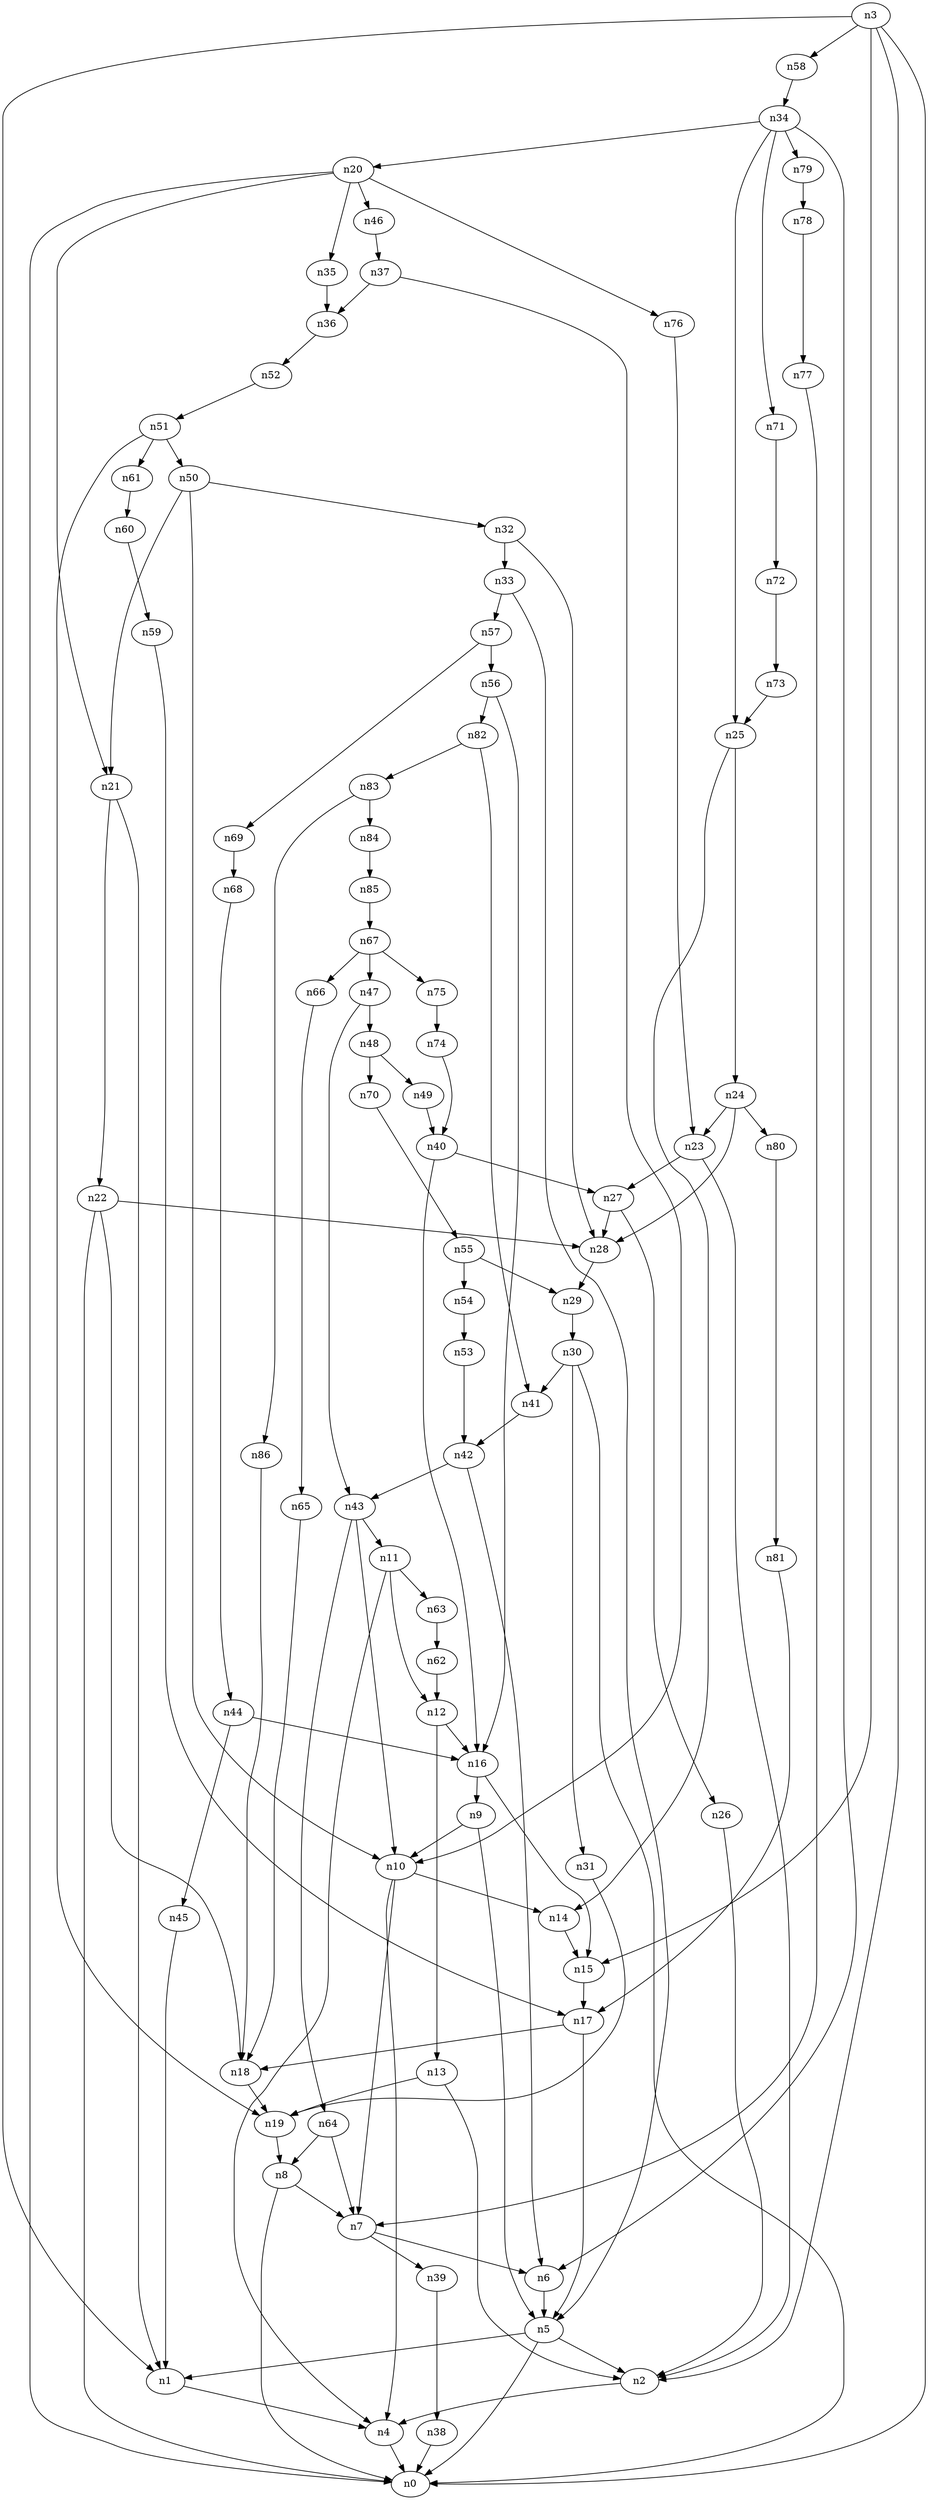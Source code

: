 digraph G {
	n1 -> n4	 [_graphml_id=e4];
	n2 -> n4	 [_graphml_id=e7];
	n3 -> n0	 [_graphml_id=e0];
	n3 -> n1	 [_graphml_id=e3];
	n3 -> n2	 [_graphml_id=e6];
	n3 -> n15	 [_graphml_id=e22];
	n3 -> n58	 [_graphml_id=e94];
	n4 -> n0	 [_graphml_id=e1];
	n5 -> n0	 [_graphml_id=e2];
	n5 -> n1	 [_graphml_id=e5];
	n5 -> n2	 [_graphml_id=e8];
	n6 -> n5	 [_graphml_id=e9];
	n7 -> n6	 [_graphml_id=e10];
	n7 -> n39	 [_graphml_id=e63];
	n8 -> n0	 [_graphml_id=e12];
	n8 -> n7	 [_graphml_id=e11];
	n9 -> n5	 [_graphml_id=e13];
	n9 -> n10	 [_graphml_id=e14];
	n10 -> n4	 [_graphml_id=e15];
	n10 -> n7	 [_graphml_id=e25];
	n10 -> n14	 [_graphml_id=e20];
	n11 -> n4	 [_graphml_id=e16];
	n11 -> n12	 [_graphml_id=e17];
	n11 -> n63	 [_graphml_id=e103];
	n12 -> n13	 [_graphml_id=e18];
	n12 -> n16	 [_graphml_id=e24];
	n13 -> n2	 [_graphml_id=e19];
	n13 -> n19	 [_graphml_id=e29];
	n14 -> n15	 [_graphml_id=e21];
	n15 -> n17	 [_graphml_id=e26];
	n16 -> n9	 [_graphml_id=e45];
	n16 -> n15	 [_graphml_id=e23];
	n17 -> n5	 [_graphml_id=e35];
	n17 -> n18	 [_graphml_id=e27];
	n18 -> n19	 [_graphml_id=e28];
	n19 -> n8	 [_graphml_id=e56];
	n20 -> n0	 [_graphml_id=e30];
	n20 -> n21	 [_graphml_id=e31];
	n20 -> n35	 [_graphml_id=e57];
	n20 -> n46	 [_graphml_id=e75];
	n20 -> n76	 [_graphml_id=e125];
	n21 -> n1	 [_graphml_id=e32];
	n21 -> n22	 [_graphml_id=e33];
	n22 -> n0	 [_graphml_id=e34];
	n22 -> n18	 [_graphml_id=e76];
	n22 -> n28	 [_graphml_id=e96];
	n23 -> n2	 [_graphml_id=e36];
	n23 -> n27	 [_graphml_id=e42];
	n24 -> n23	 [_graphml_id=e37];
	n24 -> n28	 [_graphml_id=e44];
	n24 -> n80	 [_graphml_id=e131];
	n25 -> n14	 [_graphml_id=e39];
	n25 -> n24	 [_graphml_id=e38];
	n26 -> n2	 [_graphml_id=e40];
	n27 -> n26	 [_graphml_id=e41];
	n27 -> n28	 [_graphml_id=e43];
	n28 -> n29	 [_graphml_id=e46];
	n29 -> n30	 [_graphml_id=e47];
	n30 -> n0	 [_graphml_id=e66];
	n30 -> n31	 [_graphml_id=e48];
	n30 -> n41	 [_graphml_id=e67];
	n31 -> n19	 [_graphml_id=e49];
	n32 -> n28	 [_graphml_id=e50];
	n32 -> n33	 [_graphml_id=e51];
	n33 -> n5	 [_graphml_id=e52];
	n33 -> n57	 [_graphml_id=e93];
	n34 -> n6	 [_graphml_id=e54];
	n34 -> n20	 [_graphml_id=e55];
	n34 -> n25	 [_graphml_id=e53];
	n34 -> n71	 [_graphml_id=e117];
	n34 -> n79	 [_graphml_id=e130];
	n35 -> n36	 [_graphml_id=e58];
	n36 -> n52	 [_graphml_id=e85];
	n37 -> n10	 [_graphml_id=e60];
	n37 -> n36	 [_graphml_id=e59];
	n38 -> n0	 [_graphml_id=e61];
	n39 -> n38	 [_graphml_id=e62];
	n40 -> n16	 [_graphml_id=e65];
	n40 -> n27	 [_graphml_id=e64];
	n41 -> n42	 [_graphml_id=e68];
	n42 -> n6	 [_graphml_id=e106];
	n42 -> n43	 [_graphml_id=e69];
	n43 -> n10	 [_graphml_id=e70];
	n43 -> n11	 [_graphml_id=e116];
	n43 -> n64	 [_graphml_id=e104];
	n44 -> n16	 [_graphml_id=e71];
	n44 -> n45	 [_graphml_id=e72];
	n45 -> n1	 [_graphml_id=e73];
	n46 -> n37	 [_graphml_id=e74];
	n47 -> n43	 [_graphml_id=e77];
	n47 -> n48	 [_graphml_id=e78];
	n48 -> n49	 [_graphml_id=e79];
	n48 -> n70	 [_graphml_id=e115];
	n49 -> n40	 [_graphml_id=e80];
	n50 -> n10	 [_graphml_id=e81];
	n50 -> n21	 [_graphml_id=e86];
	n50 -> n32	 [_graphml_id=e126];
	n51 -> n19	 [_graphml_id=e83];
	n51 -> n50	 [_graphml_id=e82];
	n51 -> n61	 [_graphml_id=e100];
	n52 -> n51	 [_graphml_id=e84];
	n53 -> n42	 [_graphml_id=e87];
	n54 -> n53	 [_graphml_id=e88];
	n55 -> n29	 [_graphml_id=e90];
	n55 -> n54	 [_graphml_id=e89];
	n56 -> n16	 [_graphml_id=e91];
	n56 -> n82	 [_graphml_id=e135];
	n57 -> n56	 [_graphml_id=e92];
	n57 -> n69	 [_graphml_id=e113];
	n58 -> n34	 [_graphml_id=e95];
	n59 -> n17	 [_graphml_id=e97];
	n60 -> n59	 [_graphml_id=e98];
	n61 -> n60	 [_graphml_id=e99];
	n62 -> n12	 [_graphml_id=e101];
	n63 -> n62	 [_graphml_id=e102];
	n64 -> n7	 [_graphml_id=e136];
	n64 -> n8	 [_graphml_id=e105];
	n65 -> n18	 [_graphml_id=e107];
	n66 -> n65	 [_graphml_id=e108];
	n67 -> n47	 [_graphml_id=e110];
	n67 -> n66	 [_graphml_id=e109];
	n67 -> n75	 [_graphml_id=e123];
	n68 -> n44	 [_graphml_id=e111];
	n69 -> n68	 [_graphml_id=e112];
	n70 -> n55	 [_graphml_id=e114];
	n71 -> n72	 [_graphml_id=e118];
	n72 -> n73	 [_graphml_id=e119];
	n73 -> n25	 [_graphml_id=e120];
	n74 -> n40	 [_graphml_id=e121];
	n75 -> n74	 [_graphml_id=e122];
	n76 -> n23	 [_graphml_id=e124];
	n77 -> n7	 [_graphml_id=e127];
	n78 -> n77	 [_graphml_id=e128];
	n79 -> n78	 [_graphml_id=e129];
	n80 -> n81	 [_graphml_id=e132];
	n81 -> n17	 [_graphml_id=e133];
	n82 -> n41	 [_graphml_id=e134];
	n82 -> n83	 [_graphml_id=e137];
	n83 -> n84	 [_graphml_id=e138];
	n83 -> n86	 [_graphml_id=e142];
	n84 -> n85	 [_graphml_id=e139];
	n85 -> n67	 [_graphml_id=e140];
	n86 -> n18	 [_graphml_id=e141];
}
